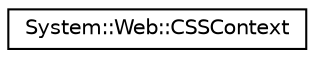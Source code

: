 digraph G
{
  edge [fontname="Helvetica",fontsize="10",labelfontname="Helvetica",labelfontsize="10"];
  node [fontname="Helvetica",fontsize="10",shape=record];
  rankdir="LR";
  Node1 [label="System::Web::CSSContext",height=0.2,width=0.4,color="black", fillcolor="white", style="filled",URL="$class_system_1_1_web_1_1_c_s_s_context.html"];
}
